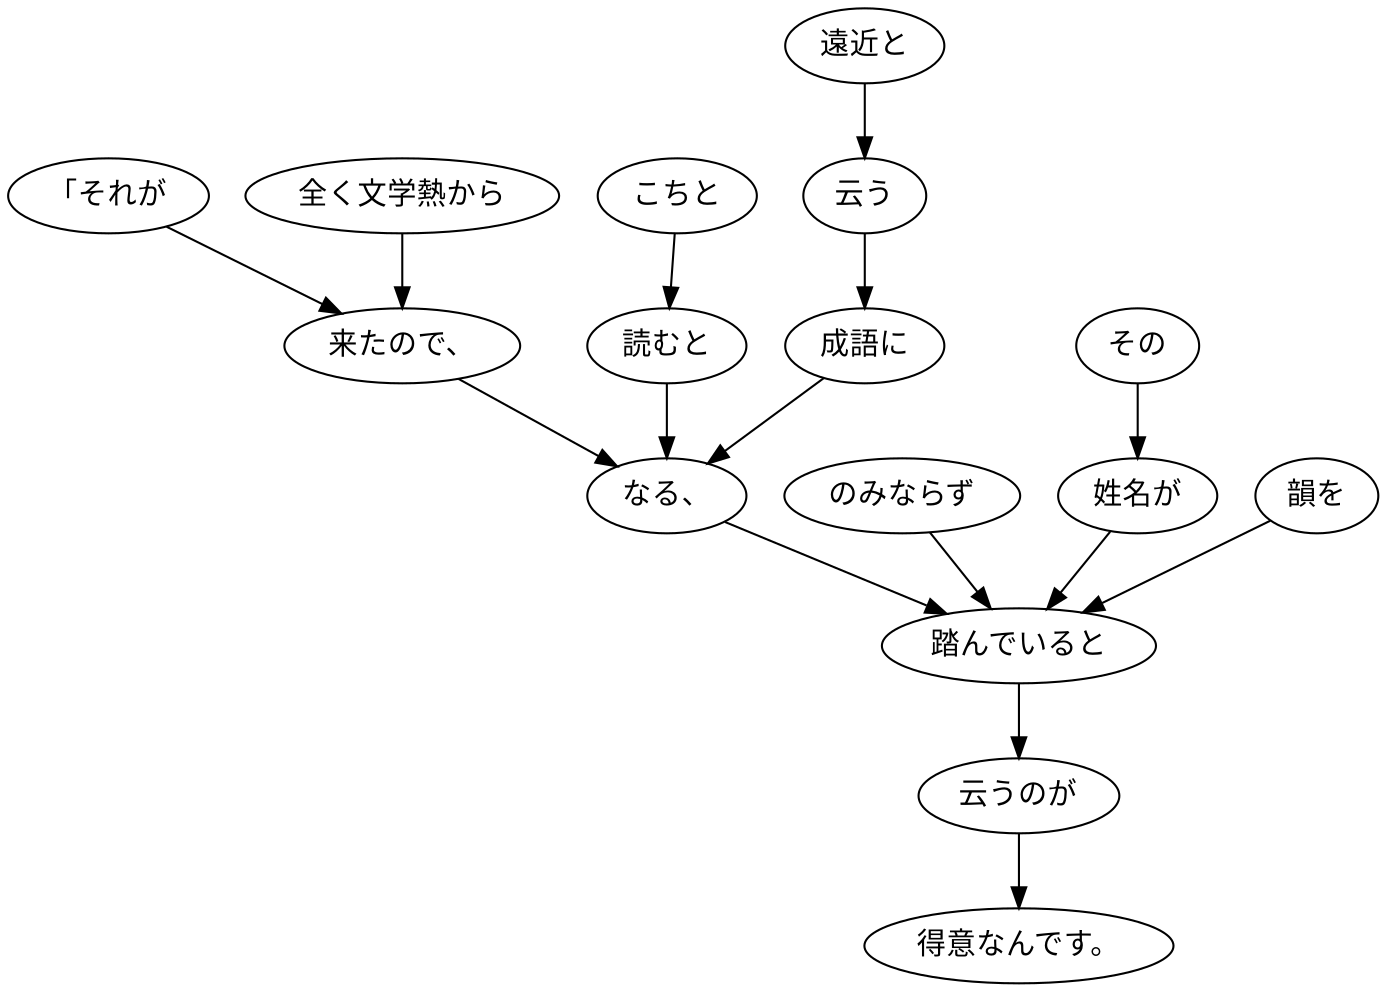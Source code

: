 digraph graph1016 {
	node0 [label="「それが"];
	node1 [label="全く文学熱から"];
	node2 [label="来たので、"];
	node3 [label="こちと"];
	node4 [label="読むと"];
	node5 [label="遠近と"];
	node6 [label="云う"];
	node7 [label="成語に"];
	node8 [label="なる、"];
	node9 [label="のみならず"];
	node10 [label="その"];
	node11 [label="姓名が"];
	node12 [label="韻を"];
	node13 [label="踏んでいると"];
	node14 [label="云うのが"];
	node15 [label="得意なんです。"];
	node0 -> node2;
	node1 -> node2;
	node2 -> node8;
	node3 -> node4;
	node4 -> node8;
	node5 -> node6;
	node6 -> node7;
	node7 -> node8;
	node8 -> node13;
	node9 -> node13;
	node10 -> node11;
	node11 -> node13;
	node12 -> node13;
	node13 -> node14;
	node14 -> node15;
}
